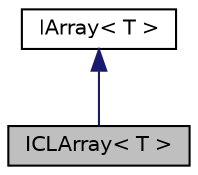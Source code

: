 digraph "ICLArray&lt; T &gt;"
{
 // LATEX_PDF_SIZE
  edge [fontname="Helvetica",fontsize="10",labelfontname="Helvetica",labelfontsize="10"];
  node [fontname="Helvetica",fontsize="10",shape=record];
  Node1 [label="ICLArray\< T \>",height=0.2,width=0.4,color="black", fillcolor="grey75", style="filled", fontcolor="black",tooltip="Interface for OpenCL Array."];
  Node2 -> Node1 [dir="back",color="midnightblue",fontsize="10",style="solid",fontname="Helvetica"];
  Node2 [label="IArray\< T \>",height=0.2,width=0.4,color="black", fillcolor="white", style="filled",URL="$classarm__compute_1_1_i_array.xhtml",tooltip="Array of type T."];
}
